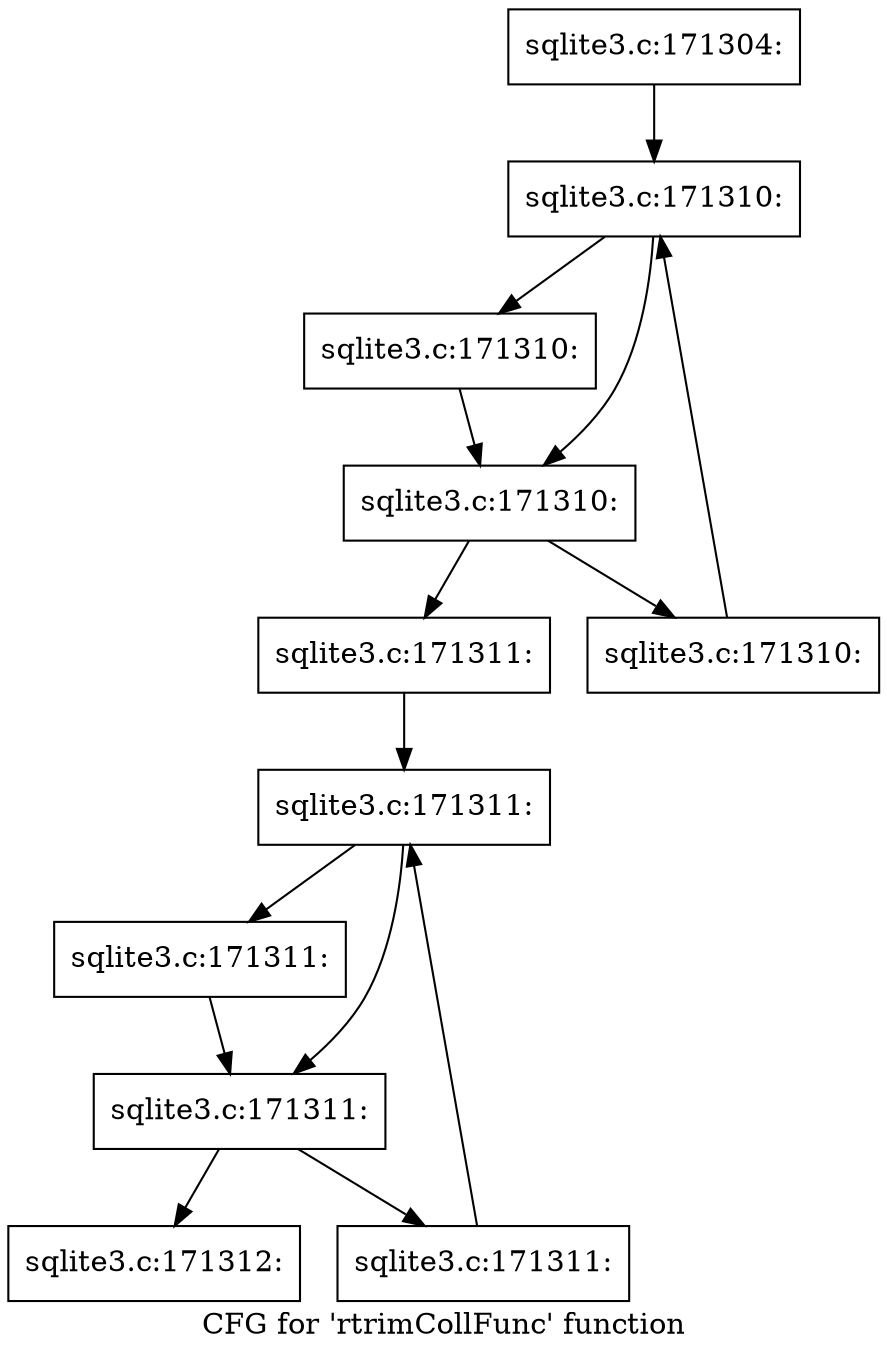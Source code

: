 digraph "CFG for 'rtrimCollFunc' function" {
	label="CFG for 'rtrimCollFunc' function";

	Node0x55c0faa17640 [shape=record,label="{sqlite3.c:171304:}"];
	Node0x55c0faa17640 -> Node0x55c0faa35f10;
	Node0x55c0faa35f10 [shape=record,label="{sqlite3.c:171310:}"];
	Node0x55c0faa35f10 -> Node0x55c0faa36140;
	Node0x55c0faa35f10 -> Node0x55c0faa360f0;
	Node0x55c0faa36140 [shape=record,label="{sqlite3.c:171310:}"];
	Node0x55c0faa36140 -> Node0x55c0faa360f0;
	Node0x55c0faa360f0 [shape=record,label="{sqlite3.c:171310:}"];
	Node0x55c0faa360f0 -> Node0x55c0faa36a40;
	Node0x55c0faa360f0 -> Node0x55c0faa36070;
	Node0x55c0faa36a40 [shape=record,label="{sqlite3.c:171310:}"];
	Node0x55c0faa36a40 -> Node0x55c0faa35f10;
	Node0x55c0faa36070 [shape=record,label="{sqlite3.c:171311:}"];
	Node0x55c0faa36070 -> Node0x55c0faa36e70;
	Node0x55c0faa36e70 [shape=record,label="{sqlite3.c:171311:}"];
	Node0x55c0faa36e70 -> Node0x55c0faa37030;
	Node0x55c0faa36e70 -> Node0x55c0faa36fe0;
	Node0x55c0faa37030 [shape=record,label="{sqlite3.c:171311:}"];
	Node0x55c0faa37030 -> Node0x55c0faa36fe0;
	Node0x55c0faa36fe0 [shape=record,label="{sqlite3.c:171311:}"];
	Node0x55c0faa36fe0 -> Node0x55c0faa37900;
	Node0x55c0faa36fe0 -> Node0x55c0faa36f60;
	Node0x55c0faa37900 [shape=record,label="{sqlite3.c:171311:}"];
	Node0x55c0faa37900 -> Node0x55c0faa36e70;
	Node0x55c0faa36f60 [shape=record,label="{sqlite3.c:171312:}"];
}
